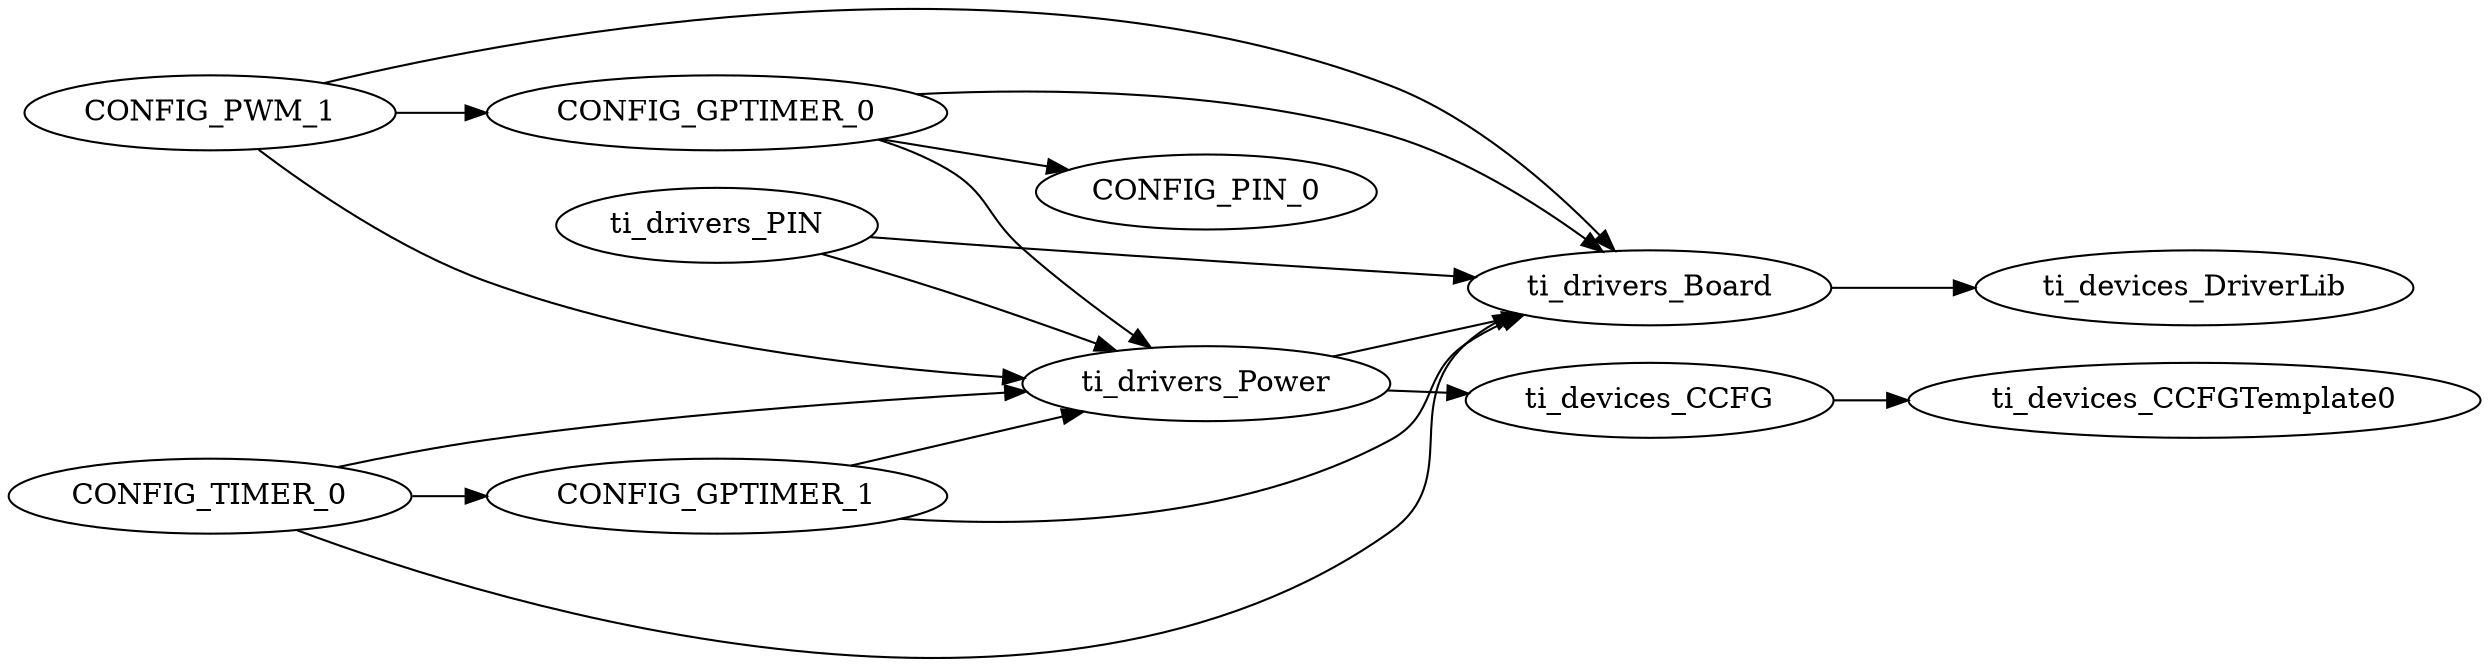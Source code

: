 digraph Model
{
    graph[rankdir=LR]

    // mod.$name=/ti/devices/CCFG
    ti_devices_CCFG -> ti_devices_CCFGTemplate0

    // mod.$name=/ti/devices/CCFGTemplate

    // mod.$name=/ti/devices/DriverLib

    // mod.$name=/ti/drivers/Board
    ti_drivers_Board -> ti_devices_DriverLib

    // mod.$name=/ti/drivers/PIN
    ti_drivers_PIN -> ti_drivers_Power
    ti_drivers_PIN -> ti_drivers_Board

    // mod.$name=/ti/drivers/PWM
    CONFIG_PWM_1 -> ti_drivers_Power
    CONFIG_PWM_1 -> ti_drivers_Board
    CONFIG_PWM_1 -> CONFIG_GPTIMER_0

    // mod.$name=/ti/drivers/Power
    ti_drivers_Power -> ti_devices_CCFG
    ti_drivers_Power -> ti_drivers_Board

    // mod.$name=/ti/drivers/RTOS

    // mod.$name=/ti/drivers/Timer
    CONFIG_TIMER_0 -> ti_drivers_Power
    CONFIG_TIMER_0 -> ti_drivers_Board
    CONFIG_TIMER_0 -> CONFIG_GPTIMER_1

    // mod.$name=/ti/drivers/timer/GPTimerCC26XX
    CONFIG_GPTIMER_0 -> ti_drivers_Power
    CONFIG_GPTIMER_0 -> ti_drivers_Board
    CONFIG_GPTIMER_1 -> ti_drivers_Power
    CONFIG_GPTIMER_1 -> ti_drivers_Board
    CONFIG_GPTIMER_0 -> CONFIG_PIN_0
}
